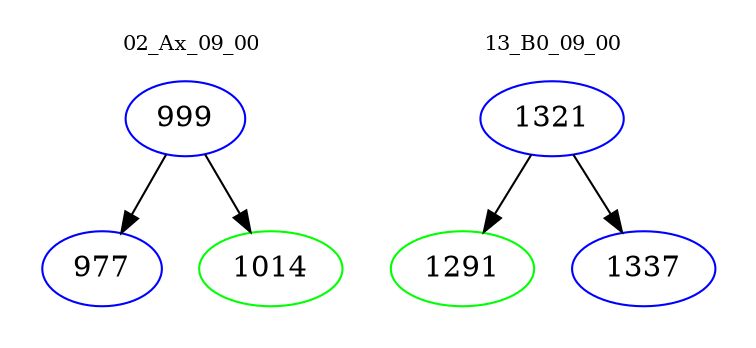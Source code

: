 digraph{
subgraph cluster_0 {
color = white
label = "02_Ax_09_00";
fontsize=10;
T0_999 [label="999", color="blue"]
T0_999 -> T0_977 [color="black"]
T0_977 [label="977", color="blue"]
T0_999 -> T0_1014 [color="black"]
T0_1014 [label="1014", color="green"]
}
subgraph cluster_1 {
color = white
label = "13_B0_09_00";
fontsize=10;
T1_1321 [label="1321", color="blue"]
T1_1321 -> T1_1291 [color="black"]
T1_1291 [label="1291", color="green"]
T1_1321 -> T1_1337 [color="black"]
T1_1337 [label="1337", color="blue"]
}
}
